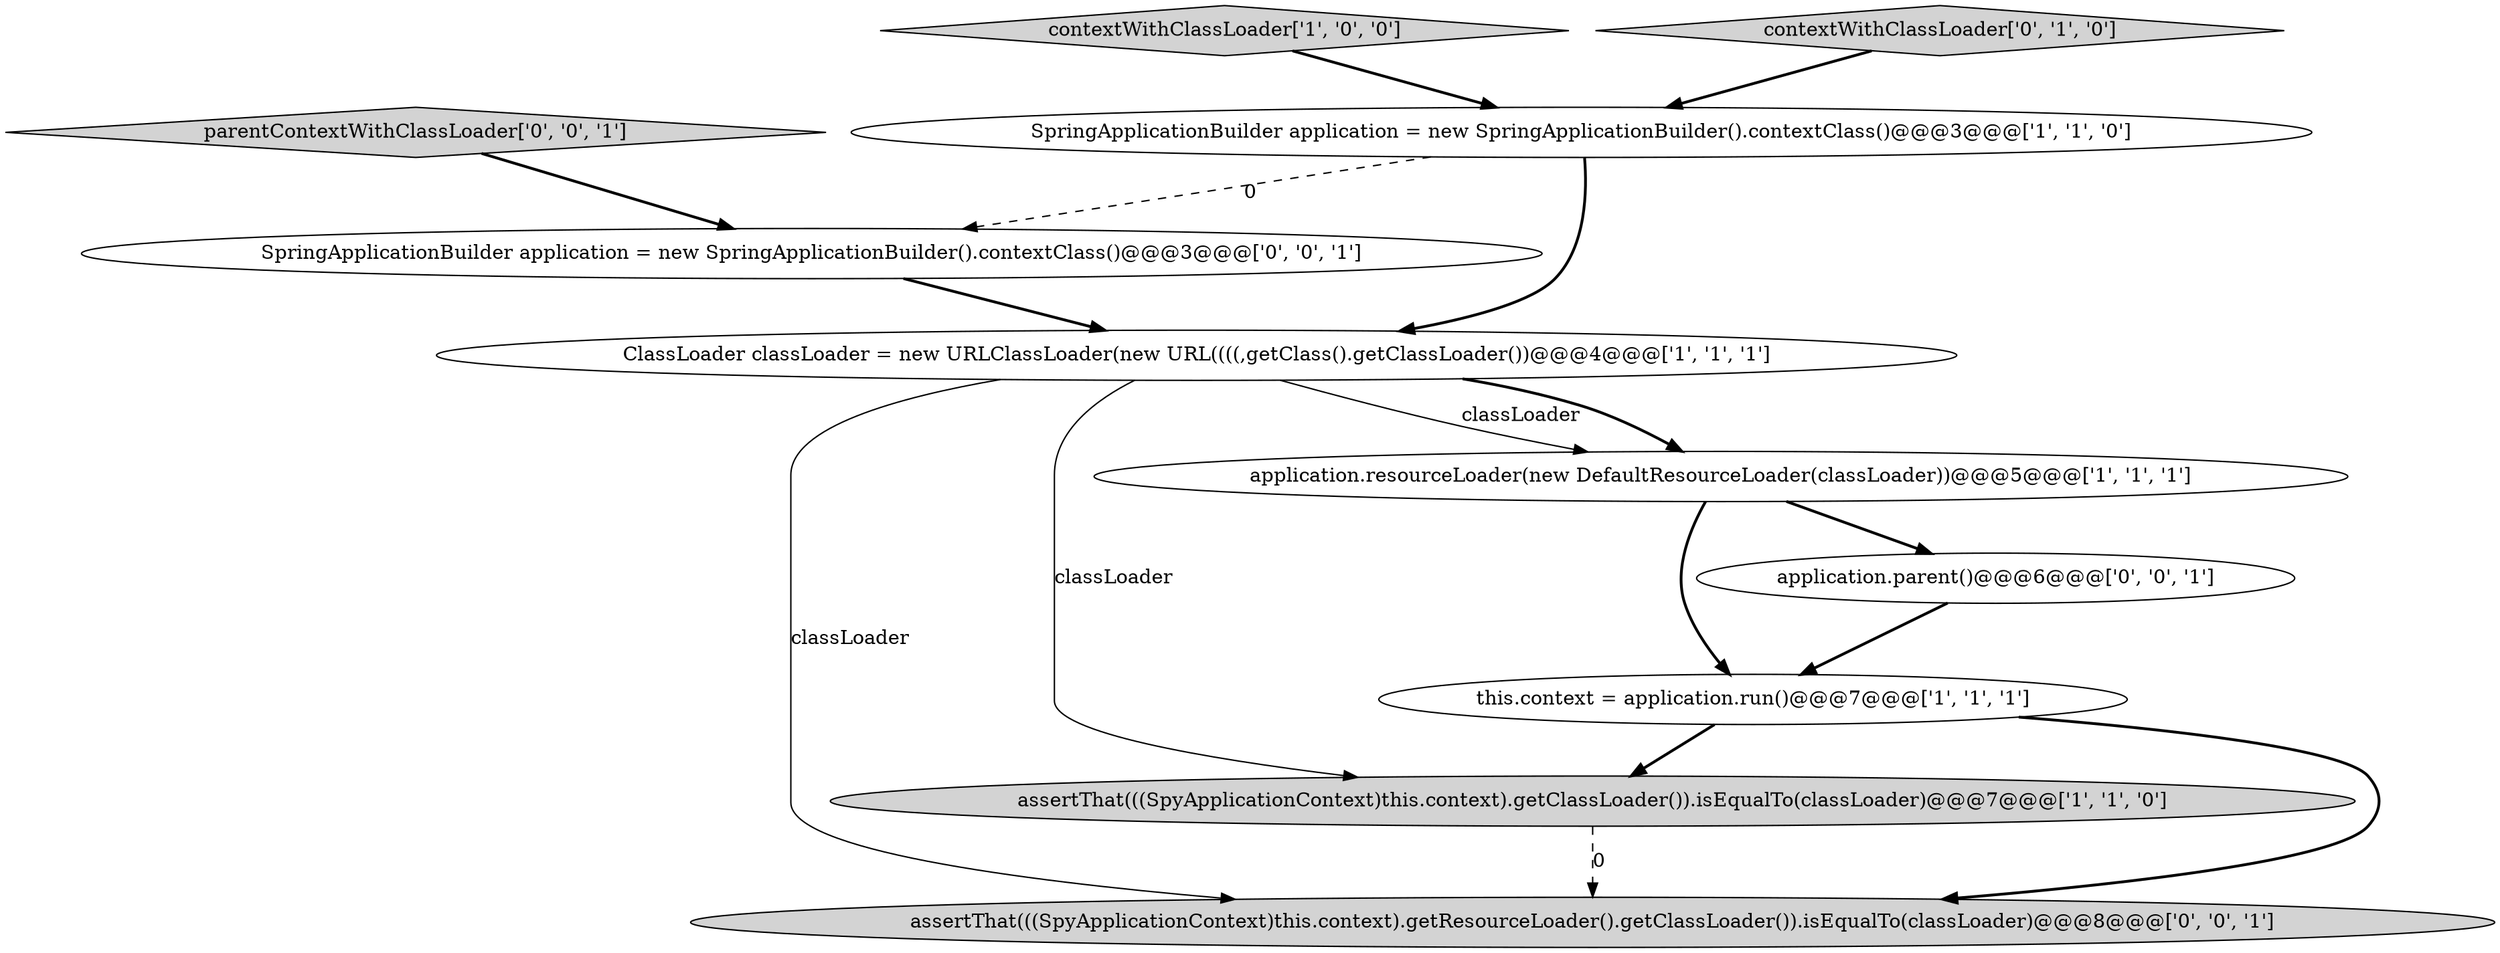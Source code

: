 digraph {
4 [style = filled, label = "ClassLoader classLoader = new URLClassLoader(new URL((((,getClass().getClassLoader())@@@4@@@['1', '1', '1']", fillcolor = white, shape = ellipse image = "AAA0AAABBB1BBB"];
5 [style = filled, label = "this.context = application.run()@@@7@@@['1', '1', '1']", fillcolor = white, shape = ellipse image = "AAA0AAABBB1BBB"];
7 [style = filled, label = "SpringApplicationBuilder application = new SpringApplicationBuilder().contextClass()@@@3@@@['0', '0', '1']", fillcolor = white, shape = ellipse image = "AAA0AAABBB3BBB"];
10 [style = filled, label = "assertThat(((SpyApplicationContext)this.context).getResourceLoader().getClassLoader()).isEqualTo(classLoader)@@@8@@@['0', '0', '1']", fillcolor = lightgray, shape = ellipse image = "AAA0AAABBB3BBB"];
9 [style = filled, label = "application.parent()@@@6@@@['0', '0', '1']", fillcolor = white, shape = ellipse image = "AAA0AAABBB3BBB"];
2 [style = filled, label = "assertThat(((SpyApplicationContext)this.context).getClassLoader()).isEqualTo(classLoader)@@@7@@@['1', '1', '0']", fillcolor = lightgray, shape = ellipse image = "AAA0AAABBB1BBB"];
8 [style = filled, label = "parentContextWithClassLoader['0', '0', '1']", fillcolor = lightgray, shape = diamond image = "AAA0AAABBB3BBB"];
0 [style = filled, label = "application.resourceLoader(new DefaultResourceLoader(classLoader))@@@5@@@['1', '1', '1']", fillcolor = white, shape = ellipse image = "AAA0AAABBB1BBB"];
1 [style = filled, label = "contextWithClassLoader['1', '0', '0']", fillcolor = lightgray, shape = diamond image = "AAA0AAABBB1BBB"];
3 [style = filled, label = "SpringApplicationBuilder application = new SpringApplicationBuilder().contextClass()@@@3@@@['1', '1', '0']", fillcolor = white, shape = ellipse image = "AAA0AAABBB1BBB"];
6 [style = filled, label = "contextWithClassLoader['0', '1', '0']", fillcolor = lightgray, shape = diamond image = "AAA0AAABBB2BBB"];
1->3 [style = bold, label=""];
9->5 [style = bold, label=""];
4->2 [style = solid, label="classLoader"];
6->3 [style = bold, label=""];
5->10 [style = bold, label=""];
2->10 [style = dashed, label="0"];
5->2 [style = bold, label=""];
0->9 [style = bold, label=""];
7->4 [style = bold, label=""];
4->0 [style = solid, label="classLoader"];
3->7 [style = dashed, label="0"];
3->4 [style = bold, label=""];
4->10 [style = solid, label="classLoader"];
8->7 [style = bold, label=""];
4->0 [style = bold, label=""];
0->5 [style = bold, label=""];
}
